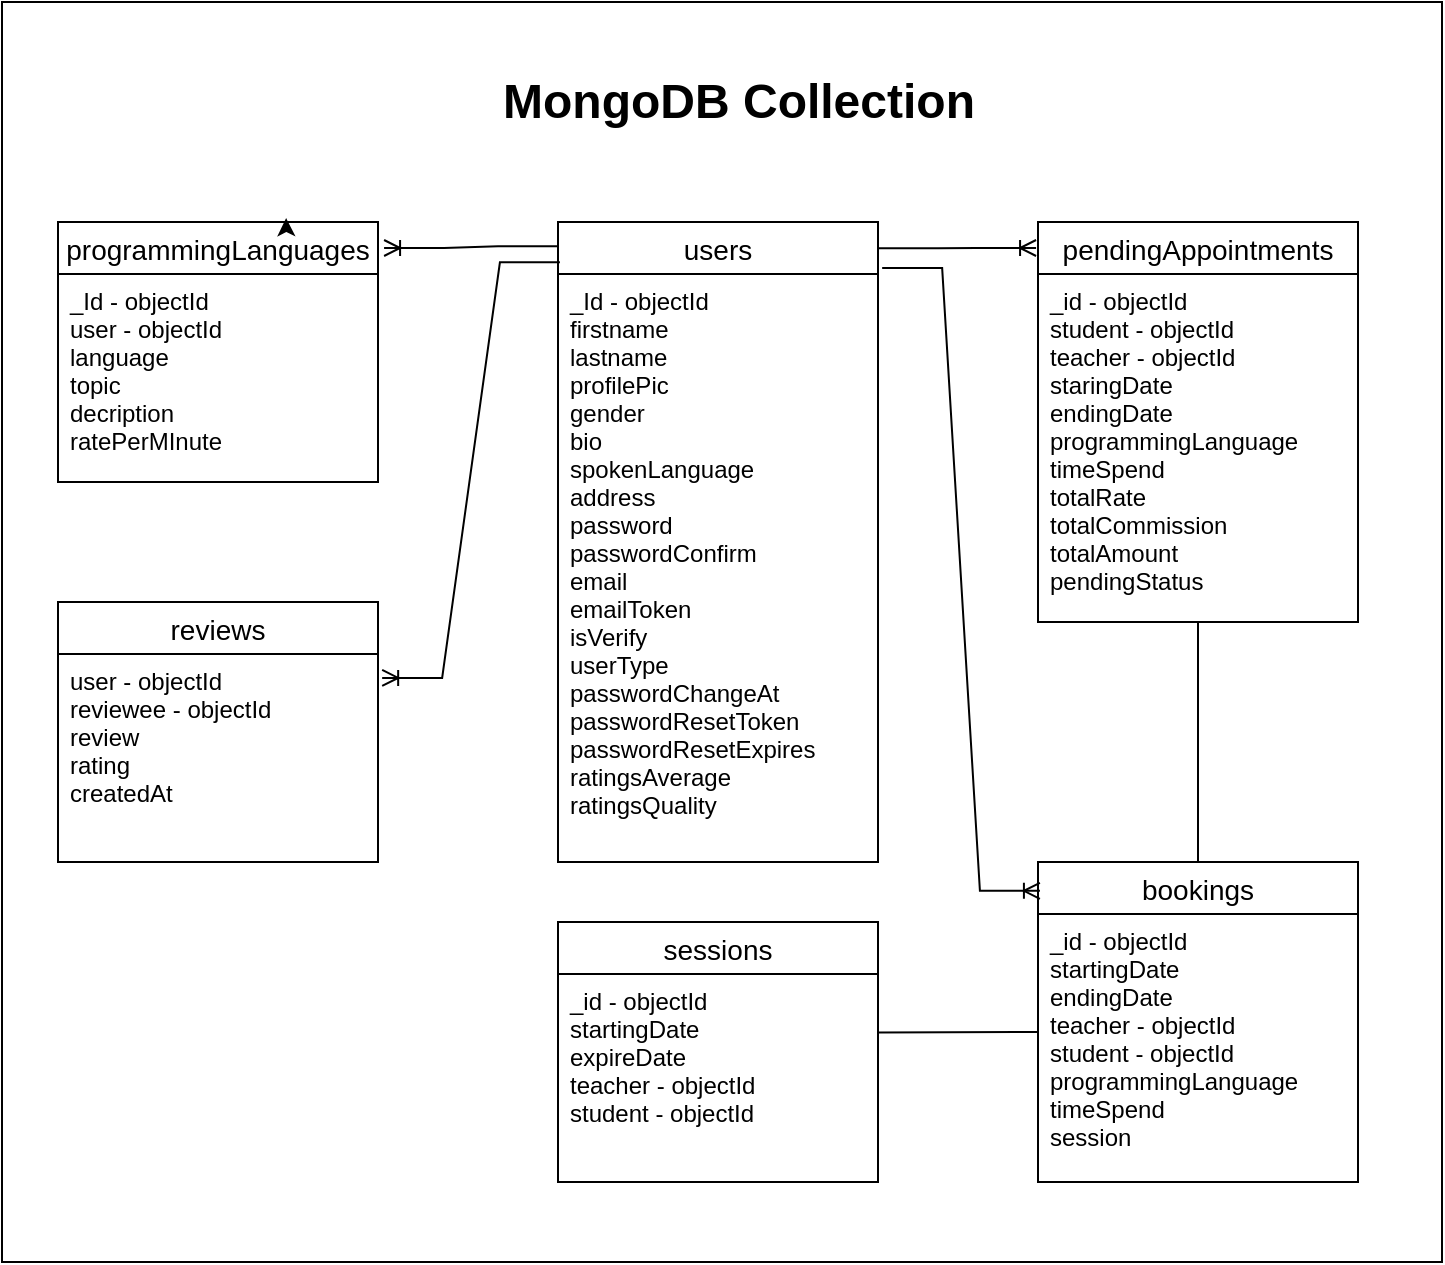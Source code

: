 <mxfile version="15.7.3" type="github">
  <diagram id="kYLwCeYcSiuk6Xbp6gfd" name="Page-1">
    <mxGraphModel dx="868" dy="450" grid="1" gridSize="10" guides="1" tooltips="1" connect="1" arrows="1" fold="1" page="1" pageScale="1" pageWidth="850" pageHeight="1100" math="0" shadow="0">
      <root>
        <mxCell id="0" />
        <mxCell id="1" parent="0" />
        <mxCell id="H3Uqo2YZKPivDgBR3LTh-1" value="" style="rounded=0;whiteSpace=wrap;html=1;" parent="1" vertex="1">
          <mxGeometry x="42" y="70" width="720" height="630" as="geometry" />
        </mxCell>
        <mxCell id="H3Uqo2YZKPivDgBR3LTh-2" value="users" style="swimlane;fontStyle=0;childLayout=stackLayout;horizontal=1;startSize=26;horizontalStack=0;resizeParent=1;resizeParentMax=0;resizeLast=0;collapsible=1;marginBottom=0;align=center;fontSize=14;" parent="1" vertex="1">
          <mxGeometry x="320" y="180" width="160" height="320" as="geometry" />
        </mxCell>
        <mxCell id="H3Uqo2YZKPivDgBR3LTh-3" value="_Id - objectId&#xa;firstname&#xa;lastname&#xa;profilePic&#xa;gender&#xa;bio&#xa;spokenLanguage&#xa;address&#xa;password&#xa;passwordConfirm&#xa;email&#xa;emailToken&#xa;isVerify&#xa;userType&#xa;passwordChangeAt&#xa;passwordResetToken&#xa;passwordResetExpires&#xa;ratingsAverage&#xa;ratingsQuality" style="text;strokeColor=none;fillColor=none;spacingLeft=4;spacingRight=4;overflow=hidden;rotatable=0;points=[[0,0.5],[1,0.5]];portConstraint=eastwest;fontSize=12;" parent="H3Uqo2YZKPivDgBR3LTh-2" vertex="1">
          <mxGeometry y="26" width="160" height="294" as="geometry" />
        </mxCell>
        <mxCell id="H3Uqo2YZKPivDgBR3LTh-4" value="programmingLanguages" style="swimlane;fontStyle=0;childLayout=stackLayout;horizontal=1;startSize=26;horizontalStack=0;resizeParent=1;resizeParentMax=0;resizeLast=0;collapsible=1;marginBottom=0;align=center;fontSize=14;" parent="1" vertex="1">
          <mxGeometry x="70" y="180" width="160" height="130" as="geometry" />
        </mxCell>
        <mxCell id="H3Uqo2YZKPivDgBR3LTh-5" value="_Id - objectId&#xa;user - objectId&#xa;language&#xa;topic&#xa;decription&#xa;ratePerMInute" style="text;strokeColor=none;fillColor=none;spacingLeft=4;spacingRight=4;overflow=hidden;rotatable=0;points=[[0,0.5],[1,0.5]];portConstraint=eastwest;fontSize=12;" parent="H3Uqo2YZKPivDgBR3LTh-4" vertex="1">
          <mxGeometry y="26" width="160" height="104" as="geometry" />
        </mxCell>
        <mxCell id="H3Uqo2YZKPivDgBR3LTh-6" value="MongoDB Collection" style="text;strokeColor=none;fillColor=none;html=1;fontSize=24;fontStyle=1;verticalAlign=middle;align=center;" parent="1" vertex="1">
          <mxGeometry x="360" y="100" width="100" height="40" as="geometry" />
        </mxCell>
        <mxCell id="H3Uqo2YZKPivDgBR3LTh-7" value="reviews" style="swimlane;fontStyle=0;childLayout=stackLayout;horizontal=1;startSize=26;horizontalStack=0;resizeParent=1;resizeParentMax=0;resizeLast=0;collapsible=1;marginBottom=0;align=center;fontSize=14;" parent="1" vertex="1">
          <mxGeometry x="70" y="370" width="160" height="130" as="geometry" />
        </mxCell>
        <mxCell id="H3Uqo2YZKPivDgBR3LTh-8" value="user - objectId&#xa;reviewee - objectId&#xa;review&#xa;rating&#xa;createdAt" style="text;strokeColor=none;fillColor=none;spacingLeft=4;spacingRight=4;overflow=hidden;rotatable=0;points=[[0,0.5],[1,0.5]];portConstraint=eastwest;fontSize=12;" parent="H3Uqo2YZKPivDgBR3LTh-7" vertex="1">
          <mxGeometry y="26" width="160" height="104" as="geometry" />
        </mxCell>
        <mxCell id="H3Uqo2YZKPivDgBR3LTh-9" value="pendingAppointments" style="swimlane;fontStyle=0;childLayout=stackLayout;horizontal=1;startSize=26;horizontalStack=0;resizeParent=1;resizeParentMax=0;resizeLast=0;collapsible=1;marginBottom=0;align=center;fontSize=14;" parent="1" vertex="1">
          <mxGeometry x="560" y="180" width="160" height="200" as="geometry" />
        </mxCell>
        <mxCell id="H3Uqo2YZKPivDgBR3LTh-10" value="_id - objectId&#xa;student - objectId&#xa;teacher - objectId&#xa;staringDate&#xa;endingDate&#xa;programmingLanguage&#xa;timeSpend&#xa;totalRate&#xa;totalCommission&#xa;totalAmount&#xa;pendingStatus" style="text;strokeColor=none;fillColor=none;spacingLeft=4;spacingRight=4;overflow=hidden;rotatable=0;points=[[0,0.5],[1,0.5]];portConstraint=eastwest;fontSize=12;" parent="H3Uqo2YZKPivDgBR3LTh-9" vertex="1">
          <mxGeometry y="26" width="160" height="174" as="geometry" />
        </mxCell>
        <mxCell id="H3Uqo2YZKPivDgBR3LTh-11" value="bookings" style="swimlane;fontStyle=0;childLayout=stackLayout;horizontal=1;startSize=26;horizontalStack=0;resizeParent=1;resizeParentMax=0;resizeLast=0;collapsible=1;marginBottom=0;align=center;fontSize=14;" parent="1" vertex="1">
          <mxGeometry x="560" y="500" width="160" height="160" as="geometry" />
        </mxCell>
        <mxCell id="H3Uqo2YZKPivDgBR3LTh-12" value="_id - objectId&#xa;startingDate&#xa;endingDate&#xa;teacher - objectId&#xa;student - objectId&#xa;programmingLanguage&#xa;timeSpend&#xa;session&#xa;" style="text;strokeColor=none;fillColor=none;spacingLeft=4;spacingRight=4;overflow=hidden;rotatable=0;points=[[0,0.5],[1,0.5]];portConstraint=eastwest;fontSize=12;" parent="H3Uqo2YZKPivDgBR3LTh-11" vertex="1">
          <mxGeometry y="26" width="160" height="134" as="geometry" />
        </mxCell>
        <mxCell id="H3Uqo2YZKPivDgBR3LTh-13" value="sessions" style="swimlane;fontStyle=0;childLayout=stackLayout;horizontal=1;startSize=26;horizontalStack=0;resizeParent=1;resizeParentMax=0;resizeLast=0;collapsible=1;marginBottom=0;align=center;fontSize=14;" parent="1" vertex="1">
          <mxGeometry x="320" y="530" width="160" height="130" as="geometry" />
        </mxCell>
        <mxCell id="H3Uqo2YZKPivDgBR3LTh-14" value="_id - objectId&#xa;startingDate&#xa;expireDate&#xa;teacher - objectId&#xa;student - objectId" style="text;strokeColor=none;fillColor=none;spacingLeft=4;spacingRight=4;overflow=hidden;rotatable=0;points=[[0,0.5],[1,0.5]];portConstraint=eastwest;fontSize=12;" parent="H3Uqo2YZKPivDgBR3LTh-13" vertex="1">
          <mxGeometry y="26" width="160" height="104" as="geometry" />
        </mxCell>
        <mxCell id="H3Uqo2YZKPivDgBR3LTh-15" value="" style="edgeStyle=entityRelationEdgeStyle;fontSize=12;html=1;endArrow=ERoneToMany;rounded=0;exitX=0;exitY=0.038;exitDx=0;exitDy=0;entryX=1.019;entryY=0.1;entryDx=0;entryDy=0;entryPerimeter=0;exitPerimeter=0;" parent="1" source="H3Uqo2YZKPivDgBR3LTh-2" target="H3Uqo2YZKPivDgBR3LTh-4" edge="1">
          <mxGeometry width="100" height="100" relative="1" as="geometry">
            <mxPoint x="80" y="280" as="sourcePoint" />
            <mxPoint x="180" y="180" as="targetPoint" />
          </mxGeometry>
        </mxCell>
        <mxCell id="H3Uqo2YZKPivDgBR3LTh-16" value="" style="edgeStyle=entityRelationEdgeStyle;fontSize=12;html=1;endArrow=ERoneToMany;rounded=0;exitX=1;exitY=0.041;exitDx=0;exitDy=0;entryX=-0.006;entryY=0.065;entryDx=0;entryDy=0;entryPerimeter=0;exitPerimeter=0;" parent="1" source="H3Uqo2YZKPivDgBR3LTh-2" target="H3Uqo2YZKPivDgBR3LTh-9" edge="1">
          <mxGeometry width="100" height="100" relative="1" as="geometry">
            <mxPoint x="330" y="459.996" as="sourcePoint" />
            <mxPoint x="240" y="482.942" as="targetPoint" />
          </mxGeometry>
        </mxCell>
        <mxCell id="H3Uqo2YZKPivDgBR3LTh-17" value="" style="edgeStyle=entityRelationEdgeStyle;fontSize=12;html=1;endArrow=ERoneToMany;rounded=0;exitX=0.006;exitY=0.063;exitDx=0;exitDy=0;exitPerimeter=0;entryX=1.013;entryY=0.115;entryDx=0;entryDy=0;entryPerimeter=0;" parent="1" source="H3Uqo2YZKPivDgBR3LTh-2" target="H3Uqo2YZKPivDgBR3LTh-8" edge="1">
          <mxGeometry width="100" height="100" relative="1" as="geometry">
            <mxPoint x="330" y="520" as="sourcePoint" />
            <mxPoint x="180" y="535" as="targetPoint" />
          </mxGeometry>
        </mxCell>
        <mxCell id="H3Uqo2YZKPivDgBR3LTh-18" value="" style="edgeStyle=entityRelationEdgeStyle;fontSize=12;html=1;endArrow=ERoneToMany;rounded=0;entryX=0.006;entryY=0.09;entryDx=0;entryDy=0;entryPerimeter=0;exitX=1.013;exitY=-0.01;exitDx=0;exitDy=0;exitPerimeter=0;" parent="1" source="H3Uqo2YZKPivDgBR3LTh-3" target="H3Uqo2YZKPivDgBR3LTh-11" edge="1">
          <mxGeometry width="100" height="100" relative="1" as="geometry">
            <mxPoint x="120" y="700" as="sourcePoint" />
            <mxPoint x="220" y="600" as="targetPoint" />
          </mxGeometry>
        </mxCell>
        <mxCell id="H3Uqo2YZKPivDgBR3LTh-19" value="" style="endArrow=none;html=1;rounded=0;exitX=1;exitY=0.281;exitDx=0;exitDy=0;exitPerimeter=0;" parent="1" source="H3Uqo2YZKPivDgBR3LTh-14" edge="1">
          <mxGeometry relative="1" as="geometry">
            <mxPoint x="360" y="710" as="sourcePoint" />
            <mxPoint x="560" y="585" as="targetPoint" />
          </mxGeometry>
        </mxCell>
        <mxCell id="H3Uqo2YZKPivDgBR3LTh-20" value="" style="endArrow=none;html=1;rounded=0;exitX=0.5;exitY=1;exitDx=0;exitDy=0;exitPerimeter=0;entryX=0.5;entryY=0;entryDx=0;entryDy=0;" parent="1" source="H3Uqo2YZKPivDgBR3LTh-10" target="H3Uqo2YZKPivDgBR3LTh-11" edge="1">
          <mxGeometry relative="1" as="geometry">
            <mxPoint x="450" y="565.224" as="sourcePoint" />
            <mxPoint x="580.96" y="531.448" as="targetPoint" />
          </mxGeometry>
        </mxCell>
        <mxCell id="G7vNpuyKj4q_0Ms4Cx_C-1" style="edgeStyle=orthogonalEdgeStyle;rounded=0;orthogonalLoop=1;jettySize=auto;html=1;exitX=0.75;exitY=0;exitDx=0;exitDy=0;entryX=0.713;entryY=-0.015;entryDx=0;entryDy=0;entryPerimeter=0;" edge="1" parent="1" source="H3Uqo2YZKPivDgBR3LTh-4" target="H3Uqo2YZKPivDgBR3LTh-4">
          <mxGeometry relative="1" as="geometry" />
        </mxCell>
      </root>
    </mxGraphModel>
  </diagram>
</mxfile>
